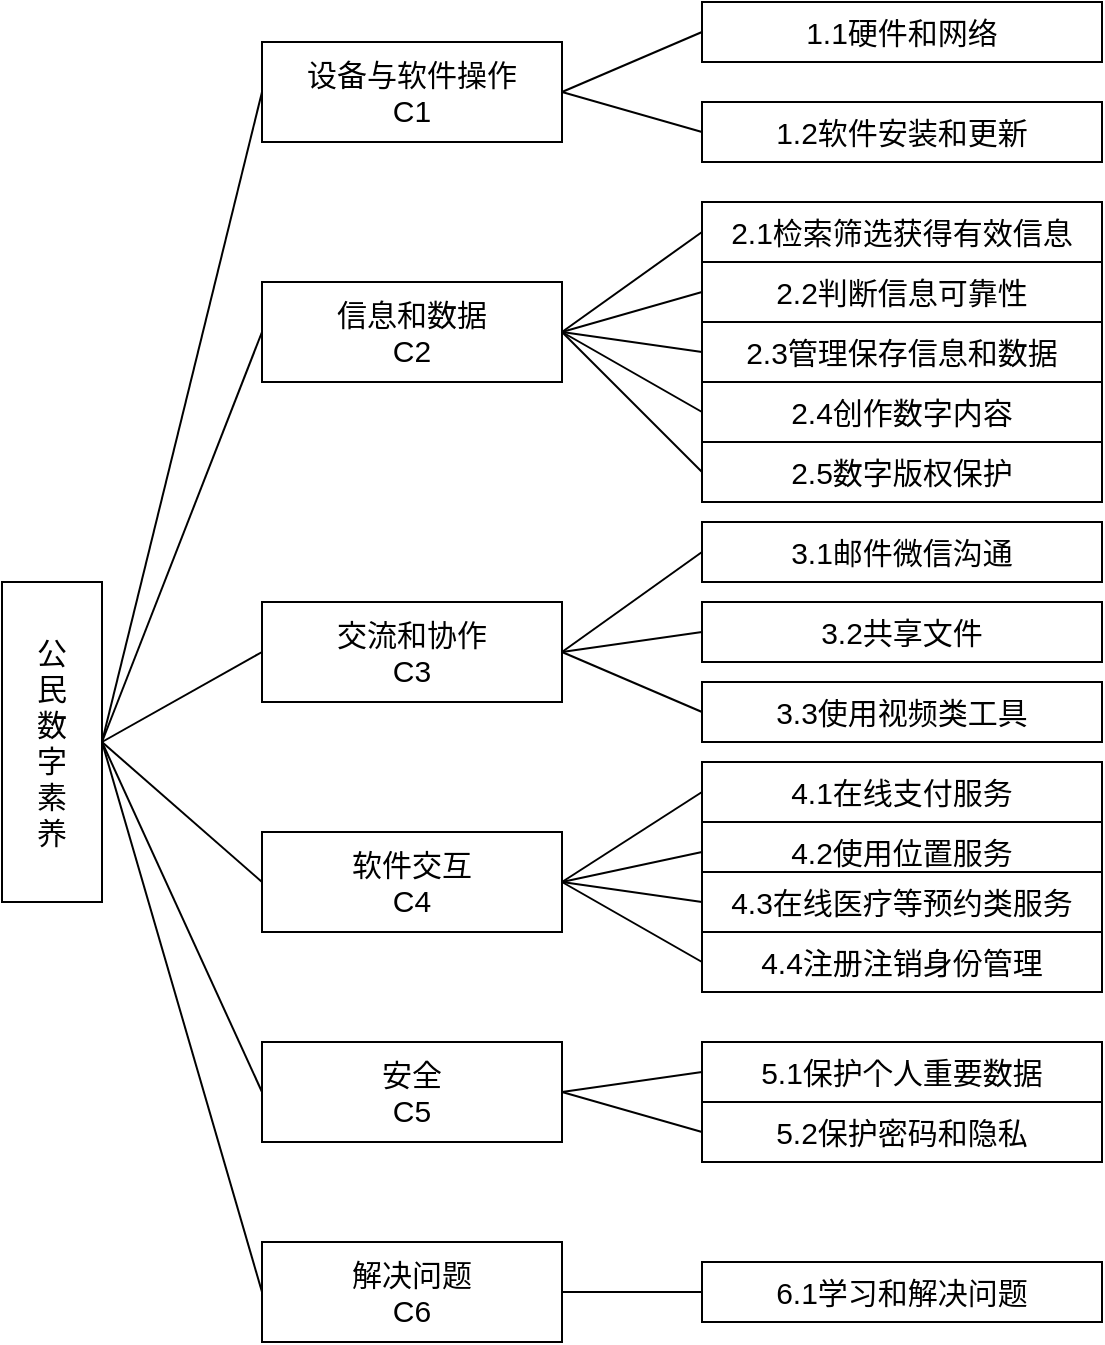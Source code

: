 <mxfile version="20.5.3" type="github">
  <diagram id="5LKdYcXooZ_MKQ2pVhFb" name="第 1 页">
    <mxGraphModel dx="1038" dy="567" grid="1" gridSize="10" guides="1" tooltips="1" connect="1" arrows="1" fold="1" page="1" pageScale="1" pageWidth="827" pageHeight="1169" math="0" shadow="0">
      <root>
        <mxCell id="0" />
        <mxCell id="1" parent="0" />
        <mxCell id="blstfJ-cSJwPg7N-J65b-1" value="公&lt;br style=&quot;font-size: 15px;&quot;&gt;民&lt;br style=&quot;font-size: 15px;&quot;&gt;数&lt;br style=&quot;font-size: 15px;&quot;&gt;字&lt;br style=&quot;font-size: 15px;&quot;&gt;素&lt;br style=&quot;font-size: 15px;&quot;&gt;养" style="rounded=0;whiteSpace=wrap;html=1;verticalAlign=middle;fontSize=15;" parent="1" vertex="1">
          <mxGeometry x="30" y="440" width="50" height="160" as="geometry" />
        </mxCell>
        <mxCell id="blstfJ-cSJwPg7N-J65b-2" value="设备与软件操作&lt;br&gt;C1" style="rounded=0;whiteSpace=wrap;html=1;fontSize=15;" parent="1" vertex="1">
          <mxGeometry x="160" y="170" width="150" height="50" as="geometry" />
        </mxCell>
        <mxCell id="blstfJ-cSJwPg7N-J65b-3" value="信息和数据&lt;br&gt;C2" style="rounded=0;whiteSpace=wrap;html=1;fontSize=15;" parent="1" vertex="1">
          <mxGeometry x="160" y="290" width="150" height="50" as="geometry" />
        </mxCell>
        <mxCell id="blstfJ-cSJwPg7N-J65b-4" value="交流和协作&lt;br&gt;C3" style="rounded=0;whiteSpace=wrap;html=1;fontSize=15;" parent="1" vertex="1">
          <mxGeometry x="160" y="450" width="150" height="50" as="geometry" />
        </mxCell>
        <mxCell id="blstfJ-cSJwPg7N-J65b-5" value="软件交互&lt;br&gt;C4" style="rounded=0;whiteSpace=wrap;html=1;fontSize=15;" parent="1" vertex="1">
          <mxGeometry x="160" y="565" width="150" height="50" as="geometry" />
        </mxCell>
        <mxCell id="blstfJ-cSJwPg7N-J65b-6" value="安全&lt;br&gt;C5" style="rounded=0;whiteSpace=wrap;html=1;fontSize=15;" parent="1" vertex="1">
          <mxGeometry x="160" y="670" width="150" height="50" as="geometry" />
        </mxCell>
        <mxCell id="blstfJ-cSJwPg7N-J65b-7" value="解决问题&lt;br&gt;C6" style="rounded=0;whiteSpace=wrap;html=1;fontSize=15;" parent="1" vertex="1">
          <mxGeometry x="160" y="770" width="150" height="50" as="geometry" />
        </mxCell>
        <mxCell id="blstfJ-cSJwPg7N-J65b-8" value="1.1硬件和网络" style="rounded=0;whiteSpace=wrap;html=1;fontSize=15;" parent="1" vertex="1">
          <mxGeometry x="380" y="150" width="200" height="30" as="geometry" />
        </mxCell>
        <mxCell id="blstfJ-cSJwPg7N-J65b-9" value="1.2软件安装和更新" style="rounded=0;whiteSpace=wrap;html=1;fontSize=15;" parent="1" vertex="1">
          <mxGeometry x="380" y="200" width="200" height="30" as="geometry" />
        </mxCell>
        <mxCell id="blstfJ-cSJwPg7N-J65b-10" value="2.1检索筛选获得有效信息" style="rounded=0;whiteSpace=wrap;html=1;fontSize=15;" parent="1" vertex="1">
          <mxGeometry x="380" y="250" width="200" height="30" as="geometry" />
        </mxCell>
        <mxCell id="blstfJ-cSJwPg7N-J65b-11" value="2.3管理保存信息和数据" style="rounded=0;whiteSpace=wrap;html=1;fontSize=15;" parent="1" vertex="1">
          <mxGeometry x="380" y="310" width="200" height="30" as="geometry" />
        </mxCell>
        <mxCell id="blstfJ-cSJwPg7N-J65b-12" value="2.2判断信息可靠性" style="rounded=0;whiteSpace=wrap;html=1;fontSize=15;" parent="1" vertex="1">
          <mxGeometry x="380" y="280" width="200" height="30" as="geometry" />
        </mxCell>
        <mxCell id="blstfJ-cSJwPg7N-J65b-13" value="3.1邮件微信沟通" style="rounded=0;whiteSpace=wrap;html=1;fontSize=15;" parent="1" vertex="1">
          <mxGeometry x="380" y="410" width="200" height="30" as="geometry" />
        </mxCell>
        <mxCell id="blstfJ-cSJwPg7N-J65b-15" value="2.4创作数字内容" style="rounded=0;whiteSpace=wrap;html=1;fontSize=15;" parent="1" vertex="1">
          <mxGeometry x="380" y="340" width="200" height="30" as="geometry" />
        </mxCell>
        <mxCell id="blstfJ-cSJwPg7N-J65b-16" value="2.5数字版权保护" style="rounded=0;whiteSpace=wrap;html=1;fontSize=15;" parent="1" vertex="1">
          <mxGeometry x="380" y="370" width="200" height="30" as="geometry" />
        </mxCell>
        <mxCell id="blstfJ-cSJwPg7N-J65b-17" value="5.1保护个人重要数据" style="rounded=0;whiteSpace=wrap;html=1;fontSize=15;" parent="1" vertex="1">
          <mxGeometry x="380" y="670" width="200" height="30" as="geometry" />
        </mxCell>
        <mxCell id="blstfJ-cSJwPg7N-J65b-18" value="5.2保护密码和隐私" style="rounded=0;whiteSpace=wrap;html=1;fontSize=15;" parent="1" vertex="1">
          <mxGeometry x="380" y="700" width="200" height="30" as="geometry" />
        </mxCell>
        <mxCell id="blstfJ-cSJwPg7N-J65b-19" value="6.1学习和解决问题" style="rounded=0;whiteSpace=wrap;html=1;fontSize=15;" parent="1" vertex="1">
          <mxGeometry x="380" y="780" width="200" height="30" as="geometry" />
        </mxCell>
        <mxCell id="blstfJ-cSJwPg7N-J65b-24" value="" style="endArrow=none;html=1;rounded=0;fontSize=15;entryX=0;entryY=0.5;entryDx=0;entryDy=0;exitX=1;exitY=0.5;exitDx=0;exitDy=0;" parent="1" target="blstfJ-cSJwPg7N-J65b-2" edge="1" source="blstfJ-cSJwPg7N-J65b-1">
          <mxGeometry width="50" height="50" relative="1" as="geometry">
            <mxPoint x="90" y="470" as="sourcePoint" />
            <mxPoint x="130" y="320" as="targetPoint" />
          </mxGeometry>
        </mxCell>
        <mxCell id="blstfJ-cSJwPg7N-J65b-25" value="" style="endArrow=none;html=1;rounded=0;fontSize=15;entryX=0;entryY=0.5;entryDx=0;entryDy=0;exitX=1;exitY=0.5;exitDx=0;exitDy=0;" parent="1" source="blstfJ-cSJwPg7N-J65b-1" target="blstfJ-cSJwPg7N-J65b-3" edge="1">
          <mxGeometry width="50" height="50" relative="1" as="geometry">
            <mxPoint x="100" y="400" as="sourcePoint" />
            <mxPoint x="170" y="255" as="targetPoint" />
          </mxGeometry>
        </mxCell>
        <mxCell id="blstfJ-cSJwPg7N-J65b-26" value="" style="endArrow=none;html=1;rounded=0;fontSize=15;entryX=0;entryY=0.5;entryDx=0;entryDy=0;exitX=1;exitY=0.5;exitDx=0;exitDy=0;" parent="1" source="blstfJ-cSJwPg7N-J65b-1" target="blstfJ-cSJwPg7N-J65b-4" edge="1">
          <mxGeometry width="50" height="50" relative="1" as="geometry">
            <mxPoint x="60" y="655" as="sourcePoint" />
            <mxPoint x="130" y="510" as="targetPoint" />
          </mxGeometry>
        </mxCell>
        <mxCell id="blstfJ-cSJwPg7N-J65b-27" value="" style="endArrow=none;html=1;rounded=0;fontSize=15;entryX=0;entryY=0.5;entryDx=0;entryDy=0;exitX=1;exitY=0.5;exitDx=0;exitDy=0;" parent="1" source="blstfJ-cSJwPg7N-J65b-1" target="blstfJ-cSJwPg7N-J65b-5" edge="1">
          <mxGeometry width="50" height="50" relative="1" as="geometry">
            <mxPoint x="100" y="480" as="sourcePoint" />
            <mxPoint x="170" y="435" as="targetPoint" />
          </mxGeometry>
        </mxCell>
        <mxCell id="blstfJ-cSJwPg7N-J65b-28" value="" style="endArrow=none;html=1;rounded=0;fontSize=15;entryX=0;entryY=0.5;entryDx=0;entryDy=0;exitX=1;exitY=0.5;exitDx=0;exitDy=0;" parent="1" target="blstfJ-cSJwPg7N-J65b-6" edge="1" source="blstfJ-cSJwPg7N-J65b-1">
          <mxGeometry width="50" height="50" relative="1" as="geometry">
            <mxPoint x="100" y="540" as="sourcePoint" />
            <mxPoint x="180" y="445" as="targetPoint" />
          </mxGeometry>
        </mxCell>
        <mxCell id="blstfJ-cSJwPg7N-J65b-29" value="" style="endArrow=none;html=1;rounded=0;fontSize=15;entryX=0;entryY=0.5;entryDx=0;entryDy=0;exitX=1;exitY=0.5;exitDx=0;exitDy=0;" parent="1" target="blstfJ-cSJwPg7N-J65b-7" edge="1" source="blstfJ-cSJwPg7N-J65b-1">
          <mxGeometry width="50" height="50" relative="1" as="geometry">
            <mxPoint x="100" y="540" as="sourcePoint" />
            <mxPoint x="190" y="455" as="targetPoint" />
          </mxGeometry>
        </mxCell>
        <mxCell id="Vd33GFX4kaNsnYk-T6Y4-1" value="3.2共享文件" style="rounded=0;whiteSpace=wrap;html=1;fontSize=15;" vertex="1" parent="1">
          <mxGeometry x="380" y="450" width="200" height="30" as="geometry" />
        </mxCell>
        <mxCell id="Vd33GFX4kaNsnYk-T6Y4-2" value="3.3使用视频类工具" style="rounded=0;whiteSpace=wrap;html=1;fontSize=15;" vertex="1" parent="1">
          <mxGeometry x="380" y="490" width="200" height="30" as="geometry" />
        </mxCell>
        <mxCell id="Vd33GFX4kaNsnYk-T6Y4-3" value="4.1在线支付服务" style="rounded=0;whiteSpace=wrap;html=1;fontSize=15;" vertex="1" parent="1">
          <mxGeometry x="380" y="530" width="200" height="30" as="geometry" />
        </mxCell>
        <mxCell id="Vd33GFX4kaNsnYk-T6Y4-4" value="4.4注册注销身份管理" style="rounded=0;whiteSpace=wrap;html=1;fontSize=15;" vertex="1" parent="1">
          <mxGeometry x="380" y="615" width="200" height="30" as="geometry" />
        </mxCell>
        <mxCell id="Vd33GFX4kaNsnYk-T6Y4-6" value="4.2使用位置服务" style="rounded=0;whiteSpace=wrap;html=1;fontSize=15;" vertex="1" parent="1">
          <mxGeometry x="380" y="560" width="200" height="30" as="geometry" />
        </mxCell>
        <mxCell id="Vd33GFX4kaNsnYk-T6Y4-7" value="4.3在线医疗等预约类服务" style="rounded=0;whiteSpace=wrap;html=1;fontSize=15;" vertex="1" parent="1">
          <mxGeometry x="380" y="585" width="200" height="30" as="geometry" />
        </mxCell>
        <mxCell id="Vd33GFX4kaNsnYk-T6Y4-8" value="" style="endArrow=none;html=1;rounded=0;entryX=0;entryY=0.5;entryDx=0;entryDy=0;exitX=1;exitY=0.5;exitDx=0;exitDy=0;" edge="1" parent="1" source="blstfJ-cSJwPg7N-J65b-2" target="blstfJ-cSJwPg7N-J65b-8">
          <mxGeometry width="50" height="50" relative="1" as="geometry">
            <mxPoint x="300" y="440" as="sourcePoint" />
            <mxPoint x="350" y="390" as="targetPoint" />
          </mxGeometry>
        </mxCell>
        <mxCell id="Vd33GFX4kaNsnYk-T6Y4-9" value="" style="endArrow=none;html=1;rounded=0;entryX=0;entryY=0.5;entryDx=0;entryDy=0;exitX=1;exitY=0.5;exitDx=0;exitDy=0;" edge="1" parent="1" source="blstfJ-cSJwPg7N-J65b-2" target="blstfJ-cSJwPg7N-J65b-9">
          <mxGeometry width="50" height="50" relative="1" as="geometry">
            <mxPoint x="320" y="215" as="sourcePoint" />
            <mxPoint x="380" y="165" as="targetPoint" />
          </mxGeometry>
        </mxCell>
        <mxCell id="Vd33GFX4kaNsnYk-T6Y4-10" value="" style="endArrow=none;html=1;rounded=0;entryX=0;entryY=0.5;entryDx=0;entryDy=0;exitX=1;exitY=0.5;exitDx=0;exitDy=0;" edge="1" parent="1" source="blstfJ-cSJwPg7N-J65b-3" target="blstfJ-cSJwPg7N-J65b-10">
          <mxGeometry width="50" height="50" relative="1" as="geometry">
            <mxPoint x="330" y="225" as="sourcePoint" />
            <mxPoint x="390" y="175" as="targetPoint" />
          </mxGeometry>
        </mxCell>
        <mxCell id="Vd33GFX4kaNsnYk-T6Y4-11" value="" style="endArrow=none;html=1;rounded=0;entryX=0;entryY=0.5;entryDx=0;entryDy=0;exitX=1;exitY=0.5;exitDx=0;exitDy=0;" edge="1" parent="1" source="blstfJ-cSJwPg7N-J65b-3" target="blstfJ-cSJwPg7N-J65b-12">
          <mxGeometry width="50" height="50" relative="1" as="geometry">
            <mxPoint x="340" y="235" as="sourcePoint" />
            <mxPoint x="400" y="185" as="targetPoint" />
          </mxGeometry>
        </mxCell>
        <mxCell id="Vd33GFX4kaNsnYk-T6Y4-12" value="" style="endArrow=none;html=1;rounded=0;entryX=0;entryY=0.5;entryDx=0;entryDy=0;exitX=1;exitY=0.5;exitDx=0;exitDy=0;" edge="1" parent="1" source="blstfJ-cSJwPg7N-J65b-3" target="blstfJ-cSJwPg7N-J65b-11">
          <mxGeometry width="50" height="50" relative="1" as="geometry">
            <mxPoint x="350" y="260" as="sourcePoint" />
            <mxPoint x="410" y="195" as="targetPoint" />
          </mxGeometry>
        </mxCell>
        <mxCell id="Vd33GFX4kaNsnYk-T6Y4-13" value="" style="endArrow=none;html=1;rounded=0;entryX=0;entryY=0.5;entryDx=0;entryDy=0;exitX=1;exitY=0.5;exitDx=0;exitDy=0;" edge="1" parent="1" source="blstfJ-cSJwPg7N-J65b-3" target="blstfJ-cSJwPg7N-J65b-15">
          <mxGeometry width="50" height="50" relative="1" as="geometry">
            <mxPoint x="360" y="255" as="sourcePoint" />
            <mxPoint x="420" y="205" as="targetPoint" />
          </mxGeometry>
        </mxCell>
        <mxCell id="Vd33GFX4kaNsnYk-T6Y4-14" value="" style="endArrow=none;html=1;rounded=0;entryX=0;entryY=0.5;entryDx=0;entryDy=0;exitX=1;exitY=0.5;exitDx=0;exitDy=0;" edge="1" parent="1" source="blstfJ-cSJwPg7N-J65b-3" target="blstfJ-cSJwPg7N-J65b-16">
          <mxGeometry width="50" height="50" relative="1" as="geometry">
            <mxPoint x="370" y="265" as="sourcePoint" />
            <mxPoint x="430" y="215" as="targetPoint" />
          </mxGeometry>
        </mxCell>
        <mxCell id="Vd33GFX4kaNsnYk-T6Y4-15" value="" style="endArrow=none;html=1;rounded=0;entryX=0;entryY=0.5;entryDx=0;entryDy=0;exitX=1;exitY=0.5;exitDx=0;exitDy=0;" edge="1" parent="1" source="blstfJ-cSJwPg7N-J65b-4" target="blstfJ-cSJwPg7N-J65b-13">
          <mxGeometry width="50" height="50" relative="1" as="geometry">
            <mxPoint x="380" y="275" as="sourcePoint" />
            <mxPoint x="440" y="225" as="targetPoint" />
          </mxGeometry>
        </mxCell>
        <mxCell id="Vd33GFX4kaNsnYk-T6Y4-16" value="" style="endArrow=none;html=1;rounded=0;entryX=0;entryY=0.5;entryDx=0;entryDy=0;exitX=1;exitY=0.5;exitDx=0;exitDy=0;" edge="1" parent="1" source="blstfJ-cSJwPg7N-J65b-4" target="Vd33GFX4kaNsnYk-T6Y4-1">
          <mxGeometry width="50" height="50" relative="1" as="geometry">
            <mxPoint x="320" y="455" as="sourcePoint" />
            <mxPoint x="390" y="455" as="targetPoint" />
          </mxGeometry>
        </mxCell>
        <mxCell id="Vd33GFX4kaNsnYk-T6Y4-17" value="" style="endArrow=none;html=1;rounded=0;entryX=0;entryY=0.5;entryDx=0;entryDy=0;exitX=1;exitY=0.5;exitDx=0;exitDy=0;" edge="1" parent="1" source="blstfJ-cSJwPg7N-J65b-4" target="Vd33GFX4kaNsnYk-T6Y4-2">
          <mxGeometry width="50" height="50" relative="1" as="geometry">
            <mxPoint x="330" y="465" as="sourcePoint" />
            <mxPoint x="400" y="465" as="targetPoint" />
          </mxGeometry>
        </mxCell>
        <mxCell id="Vd33GFX4kaNsnYk-T6Y4-18" value="" style="endArrow=none;html=1;rounded=0;entryX=0;entryY=0.5;entryDx=0;entryDy=0;exitX=1;exitY=0.5;exitDx=0;exitDy=0;" edge="1" parent="1" source="blstfJ-cSJwPg7N-J65b-5" target="Vd33GFX4kaNsnYk-T6Y4-3">
          <mxGeometry width="50" height="50" relative="1" as="geometry">
            <mxPoint x="340" y="475" as="sourcePoint" />
            <mxPoint x="410" y="475" as="targetPoint" />
          </mxGeometry>
        </mxCell>
        <mxCell id="Vd33GFX4kaNsnYk-T6Y4-19" value="" style="endArrow=none;html=1;rounded=0;entryX=0;entryY=0.5;entryDx=0;entryDy=0;exitX=1;exitY=0.5;exitDx=0;exitDy=0;" edge="1" parent="1" source="blstfJ-cSJwPg7N-J65b-5" target="Vd33GFX4kaNsnYk-T6Y4-6">
          <mxGeometry width="50" height="50" relative="1" as="geometry">
            <mxPoint x="320" y="565" as="sourcePoint" />
            <mxPoint x="390" y="555" as="targetPoint" />
          </mxGeometry>
        </mxCell>
        <mxCell id="Vd33GFX4kaNsnYk-T6Y4-20" value="" style="endArrow=none;html=1;rounded=0;entryX=0;entryY=0.5;entryDx=0;entryDy=0;exitX=1;exitY=0.5;exitDx=0;exitDy=0;" edge="1" parent="1" source="blstfJ-cSJwPg7N-J65b-5" target="Vd33GFX4kaNsnYk-T6Y4-7">
          <mxGeometry width="50" height="50" relative="1" as="geometry">
            <mxPoint x="330" y="575" as="sourcePoint" />
            <mxPoint x="400" y="565" as="targetPoint" />
          </mxGeometry>
        </mxCell>
        <mxCell id="Vd33GFX4kaNsnYk-T6Y4-21" value="" style="endArrow=none;html=1;rounded=0;entryX=0;entryY=0.5;entryDx=0;entryDy=0;exitX=1;exitY=0.5;exitDx=0;exitDy=0;" edge="1" parent="1" source="blstfJ-cSJwPg7N-J65b-5" target="Vd33GFX4kaNsnYk-T6Y4-4">
          <mxGeometry width="50" height="50" relative="1" as="geometry">
            <mxPoint x="340" y="585" as="sourcePoint" />
            <mxPoint x="410" y="575" as="targetPoint" />
          </mxGeometry>
        </mxCell>
        <mxCell id="Vd33GFX4kaNsnYk-T6Y4-22" value="" style="endArrow=none;html=1;rounded=0;entryX=0;entryY=0.5;entryDx=0;entryDy=0;exitX=1;exitY=0.5;exitDx=0;exitDy=0;" edge="1" parent="1" source="blstfJ-cSJwPg7N-J65b-6" target="blstfJ-cSJwPg7N-J65b-17">
          <mxGeometry width="50" height="50" relative="1" as="geometry">
            <mxPoint x="350" y="595" as="sourcePoint" />
            <mxPoint x="420" y="585" as="targetPoint" />
          </mxGeometry>
        </mxCell>
        <mxCell id="Vd33GFX4kaNsnYk-T6Y4-23" value="" style="endArrow=none;html=1;rounded=0;entryX=0;entryY=0.5;entryDx=0;entryDy=0;exitX=1;exitY=0.5;exitDx=0;exitDy=0;" edge="1" parent="1" source="blstfJ-cSJwPg7N-J65b-6" target="blstfJ-cSJwPg7N-J65b-18">
          <mxGeometry width="50" height="50" relative="1" as="geometry">
            <mxPoint x="320" y="675" as="sourcePoint" />
            <mxPoint x="390" y="695" as="targetPoint" />
          </mxGeometry>
        </mxCell>
        <mxCell id="Vd33GFX4kaNsnYk-T6Y4-24" value="" style="endArrow=none;html=1;rounded=0;entryX=0;entryY=0.5;entryDx=0;entryDy=0;exitX=1;exitY=0.5;exitDx=0;exitDy=0;" edge="1" parent="1" source="blstfJ-cSJwPg7N-J65b-7" target="blstfJ-cSJwPg7N-J65b-19">
          <mxGeometry width="50" height="50" relative="1" as="geometry">
            <mxPoint x="330" y="685" as="sourcePoint" />
            <mxPoint x="400" y="705" as="targetPoint" />
          </mxGeometry>
        </mxCell>
      </root>
    </mxGraphModel>
  </diagram>
</mxfile>
